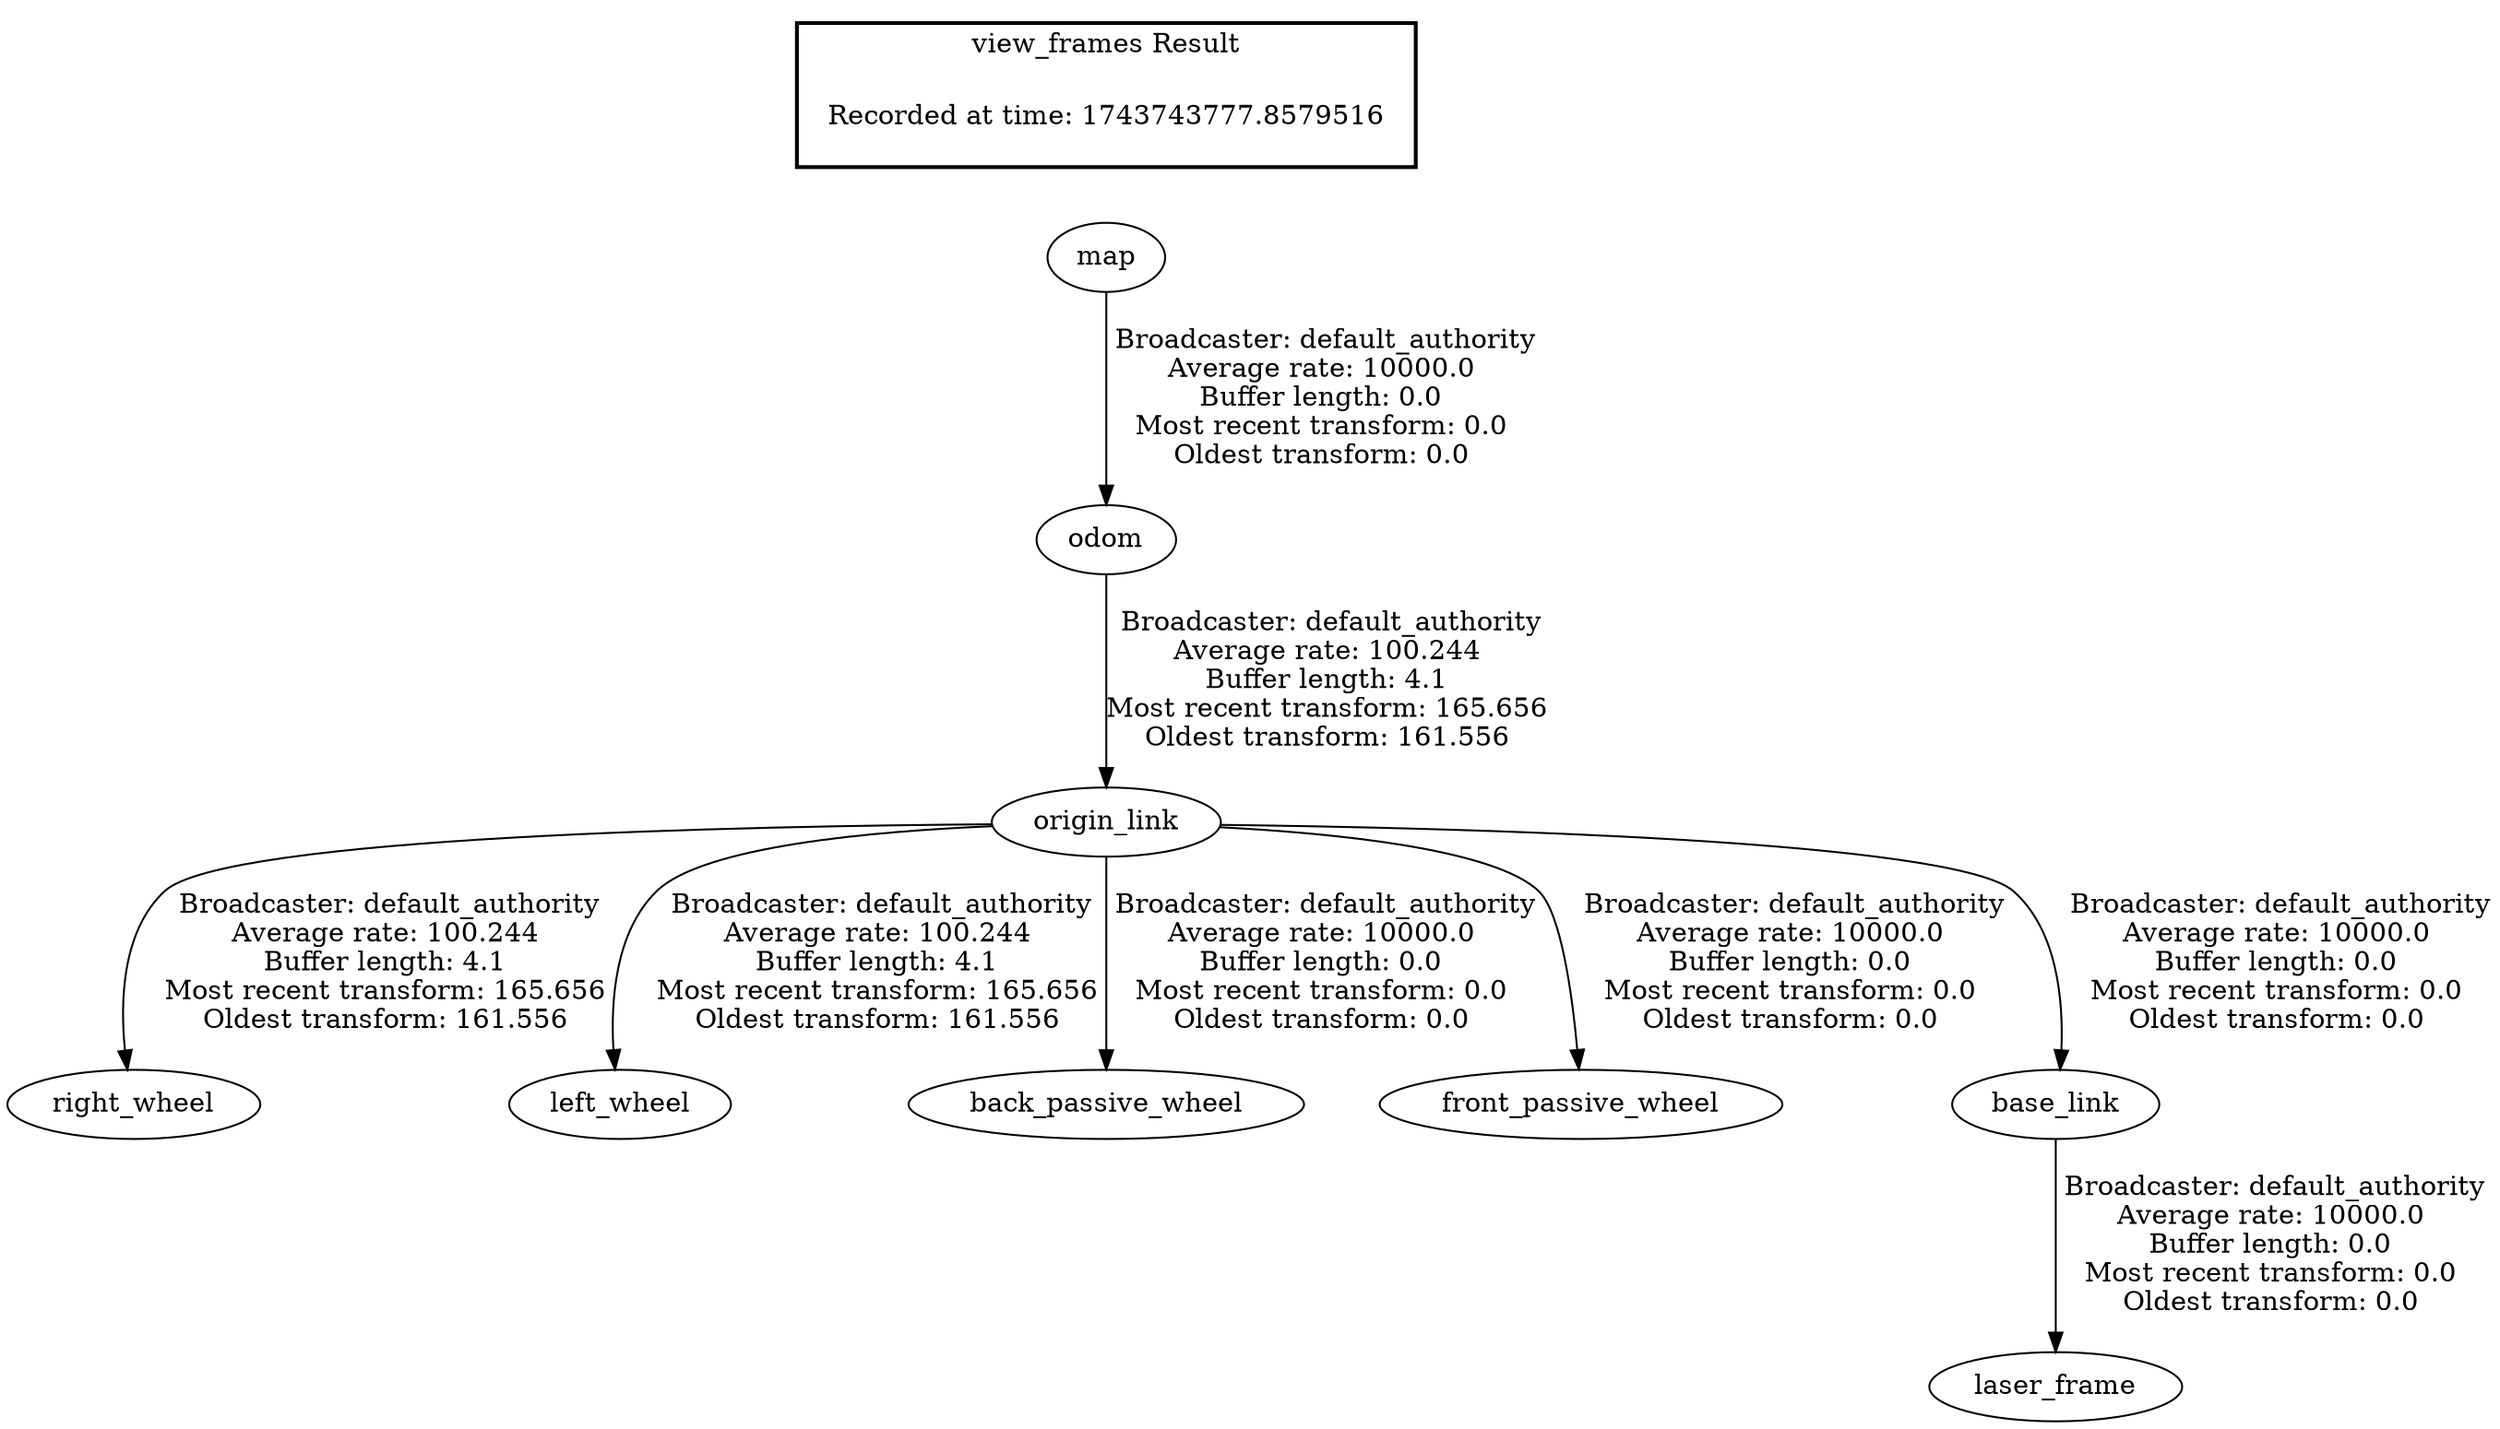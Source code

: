 digraph G {
"origin_link" -> "right_wheel"[label=" Broadcaster: default_authority\nAverage rate: 100.244\nBuffer length: 4.1\nMost recent transform: 165.656\nOldest transform: 161.556\n"];
"odom" -> "origin_link"[label=" Broadcaster: default_authority\nAverage rate: 100.244\nBuffer length: 4.1\nMost recent transform: 165.656\nOldest transform: 161.556\n"];
"origin_link" -> "left_wheel"[label=" Broadcaster: default_authority\nAverage rate: 100.244\nBuffer length: 4.1\nMost recent transform: 165.656\nOldest transform: 161.556\n"];
"map" -> "odom"[label=" Broadcaster: default_authority\nAverage rate: 10000.0\nBuffer length: 0.0\nMost recent transform: 0.0\nOldest transform: 0.0\n"];
"origin_link" -> "back_passive_wheel"[label=" Broadcaster: default_authority\nAverage rate: 10000.0\nBuffer length: 0.0\nMost recent transform: 0.0\nOldest transform: 0.0\n"];
"origin_link" -> "front_passive_wheel"[label=" Broadcaster: default_authority\nAverage rate: 10000.0\nBuffer length: 0.0\nMost recent transform: 0.0\nOldest transform: 0.0\n"];
"base_link" -> "laser_frame"[label=" Broadcaster: default_authority\nAverage rate: 10000.0\nBuffer length: 0.0\nMost recent transform: 0.0\nOldest transform: 0.0\n"];
"origin_link" -> "base_link"[label=" Broadcaster: default_authority\nAverage rate: 10000.0\nBuffer length: 0.0\nMost recent transform: 0.0\nOldest transform: 0.0\n"];
edge [style=invis];
 subgraph cluster_legend { style=bold; color=black; label ="view_frames Result";
"Recorded at time: 1743743777.8579516"[ shape=plaintext ] ;
}->"map";
}